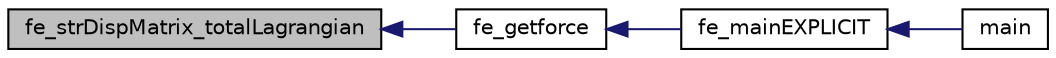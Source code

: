 digraph "fe_strDispMatrix_totalLagrangian"
{
  edge [fontname="Helvetica",fontsize="10",labelfontname="Helvetica",labelfontsize="10"];
  node [fontname="Helvetica",fontsize="10",shape=record];
  rankdir="LR";
  Node296 [label="fe_strDispMatrix_totalLagrangian",height=0.2,width=0.4,color="black", fillcolor="grey75", style="filled", fontcolor="black"];
  Node296 -> Node297 [dir="back",color="midnightblue",fontsize="10",style="solid"];
  Node297 [label="fe_getforce",height=0.2,width=0.4,color="black", fillcolor="white", style="filled",URL="$fe__getforce_8cpp.html#aa8f7f6d72c6b57c721b23a38e2e20fc5"];
  Node297 -> Node298 [dir="back",color="midnightblue",fontsize="10",style="solid"];
  Node298 [label="fe_mainEXPLICIT",height=0.2,width=0.4,color="black", fillcolor="white", style="filled",URL="$fe__main_e_x_p_l_i_c_i_t_8cpp.html#ab2f8704631ca6c23a453d1905efbb162",tooltip="This function carries out the explicit dynamic analysis of the FEM problem. "];
  Node298 -> Node299 [dir="back",color="midnightblue",fontsize="10",style="solid"];
  Node299 [label="main",height=0.2,width=0.4,color="black", fillcolor="white", style="filled",URL="$main_8cpp.html#ae66f6b31b5ad750f1fe042a706a4e3d4"];
}
